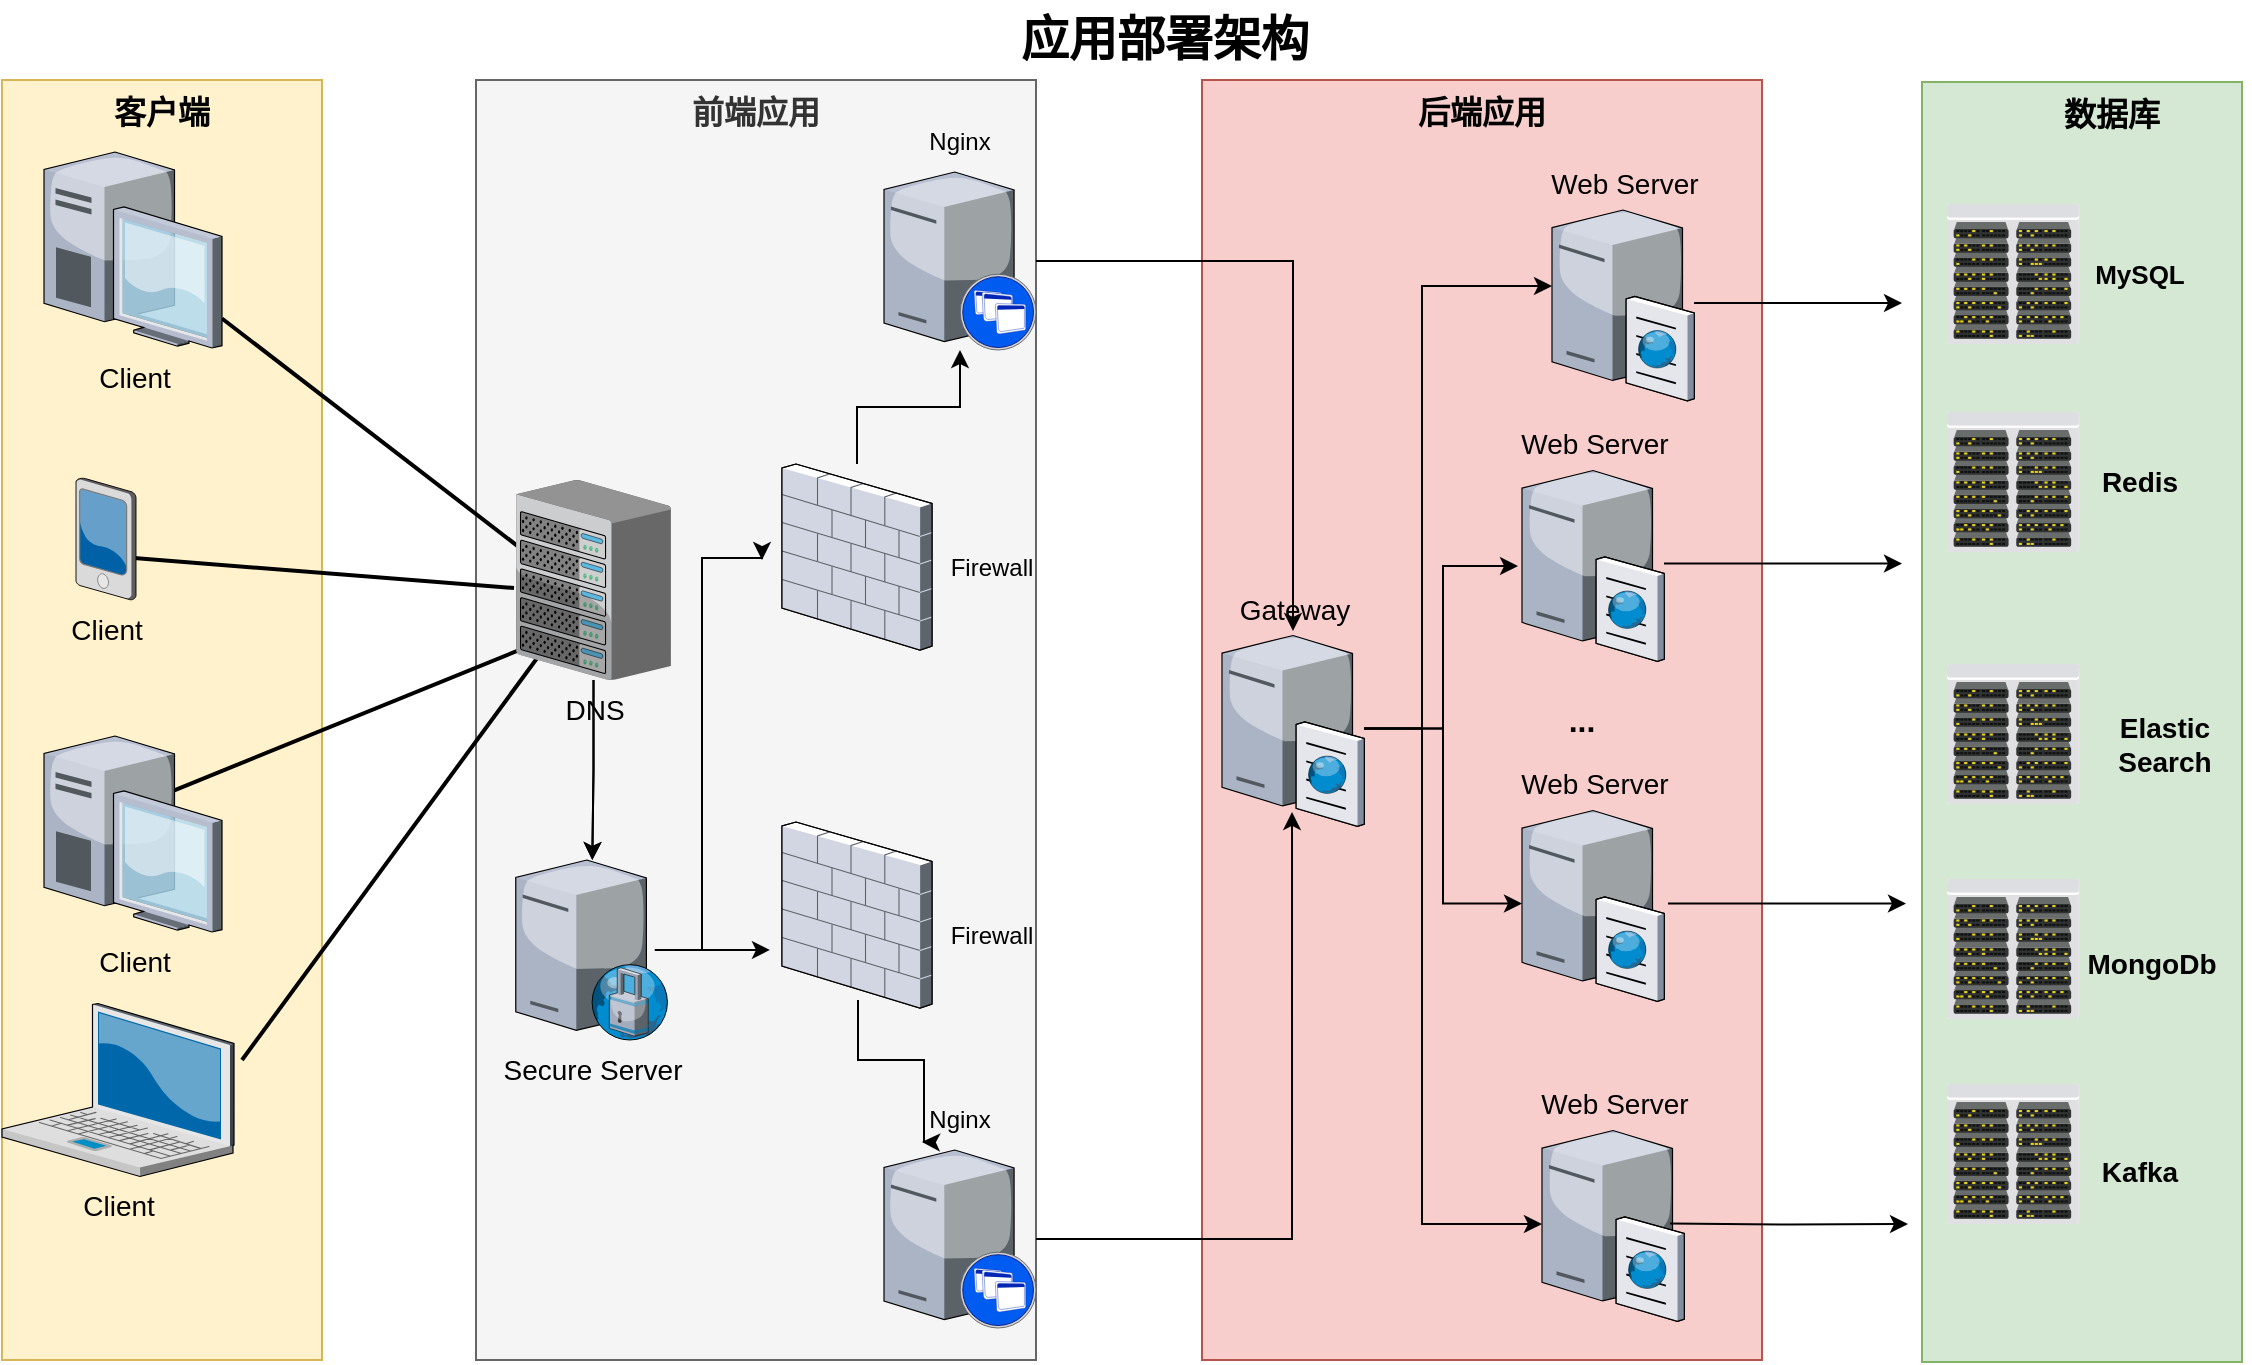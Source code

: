 <mxfile version="24.7.17">
  <diagram name="Page-1" id="e3a06f82-3646-2815-327d-82caf3d4e204">
    <mxGraphModel dx="1434" dy="746" grid="1" gridSize="10" guides="1" tooltips="1" connect="1" arrows="1" fold="1" page="1" pageScale="1.5" pageWidth="1169" pageHeight="826" background="none" math="0" shadow="0">
      <root>
        <mxCell id="0" style=";html=1;" />
        <mxCell id="1" style=";html=1;" parent="0" />
        <mxCell id="6a7d8f32e03d9370-61" value="&lt;font style=&quot;font-size: 16px;&quot;&gt;&lt;b&gt;后端应用&lt;/b&gt;&lt;/font&gt;" style="whiteSpace=wrap;html=1;fillColor=#f8cecc;fontSize=14;strokeColor=#b85450;verticalAlign=top;" parent="1" vertex="1">
          <mxGeometry x="960" y="120" width="280" height="640" as="geometry" />
        </mxCell>
        <mxCell id="6a7d8f32e03d9370-59" value="&lt;font style=&quot;font-size: 16px;&quot;&gt;&lt;b&gt;前端应用&lt;/b&gt;&lt;/font&gt;" style="whiteSpace=wrap;html=1;fillColor=#f5f5f5;fontSize=14;strokeColor=#666666;verticalAlign=top;fontColor=#333333;" parent="1" vertex="1">
          <mxGeometry x="597" y="120" width="280" height="640" as="geometry" />
        </mxCell>
        <mxCell id="6a7d8f32e03d9370-57" value="&lt;b&gt;&lt;font style=&quot;font-size: 16px;&quot;&gt;客户端&lt;/font&gt;&lt;/b&gt;" style="whiteSpace=wrap;html=1;fillColor=#fff2cc;fontSize=14;strokeColor=#d6b656;verticalAlign=top;" parent="1" vertex="1">
          <mxGeometry x="360" y="120" width="160" height="640" as="geometry" />
        </mxCell>
        <mxCell id="6a7d8f32e03d9370-35" style="edgeStyle=none;rounded=0;html=1;startSize=10;endSize=10;jettySize=auto;orthogonalLoop=1;fontSize=14;endArrow=none;endFill=0;strokeWidth=2;entryX=0.205;entryY=0.818;entryDx=0;entryDy=0;entryPerimeter=0;" parent="1" target="6a7d8f32e03d9370-16" edge="1">
          <mxGeometry relative="1" as="geometry">
            <mxPoint x="480" y="610" as="sourcePoint" />
            <mxPoint x="637" y="693.32" as="targetPoint" />
          </mxGeometry>
        </mxCell>
        <mxCell id="6a7d8f32e03d9370-2" value="Client" style="verticalLabelPosition=bottom;aspect=fixed;html=1;verticalAlign=top;strokeColor=none;shape=mxgraph.citrix.laptop_2;fillColor=#66B2FF;gradientColor=#0066CC;fontSize=14;" parent="1" vertex="1">
          <mxGeometry x="360.0" y="581.75" width="116" height="86.5" as="geometry" />
        </mxCell>
        <mxCell id="6a7d8f32e03d9370-34" style="edgeStyle=none;rounded=0;html=1;startSize=10;endSize=10;jettySize=auto;orthogonalLoop=1;fontSize=14;endArrow=none;endFill=0;strokeWidth=2;entryX=0.098;entryY=0.826;entryDx=0;entryDy=0;entryPerimeter=0;exitX=0.708;exitY=0.286;exitDx=0;exitDy=0;exitPerimeter=0;" parent="1" source="6a7d8f32e03d9370-3" target="6a7d8f32e03d9370-16" edge="1">
          <mxGeometry relative="1" as="geometry">
            <mxPoint x="450" y="490" as="sourcePoint" />
            <mxPoint x="640" y="540" as="targetPoint" />
          </mxGeometry>
        </mxCell>
        <mxCell id="6a7d8f32e03d9370-3" value="Client" style="verticalLabelPosition=bottom;aspect=fixed;html=1;verticalAlign=top;strokeColor=none;shape=mxgraph.citrix.desktop;fillColor=#66B2FF;gradientColor=#0066CC;fontSize=14;" parent="1" vertex="1">
          <mxGeometry x="381.0" y="448.0" width="89" height="98" as="geometry" />
        </mxCell>
        <mxCell id="6a7d8f32e03d9370-33" style="edgeStyle=none;rounded=0;html=1;startSize=10;endSize=10;jettySize=auto;orthogonalLoop=1;fontSize=14;endArrow=none;endFill=0;strokeWidth=2;exitX=0.9;exitY=0.492;exitDx=0;exitDy=0;exitPerimeter=0;entryX=-0.013;entryY=0.54;entryDx=0;entryDy=0;entryPerimeter=0;" parent="1" target="6a7d8f32e03d9370-16" edge="1">
          <mxGeometry relative="1" as="geometry">
            <mxPoint x="426.02" y="359.022" as="sourcePoint" />
            <mxPoint x="649.042" y="336.2" as="targetPoint" />
          </mxGeometry>
        </mxCell>
        <mxCell id="6a7d8f32e03d9370-32" style="edgeStyle=none;rounded=0;html=1;startSize=10;endSize=10;jettySize=auto;orthogonalLoop=1;fontSize=14;endArrow=none;endFill=0;strokeWidth=2;entryX=0.156;entryY=0.417;entryDx=0;entryDy=0;entryPerimeter=0;" parent="1" source="6a7d8f32e03d9370-5" target="6a7d8f32e03d9370-16" edge="1">
          <mxGeometry relative="1" as="geometry" />
        </mxCell>
        <mxCell id="6a7d8f32e03d9370-5" value="Client" style="verticalLabelPosition=bottom;aspect=fixed;html=1;verticalAlign=top;strokeColor=none;shape=mxgraph.citrix.desktop;fillColor=#66B2FF;gradientColor=#0066CC;fontSize=14;" parent="1" vertex="1">
          <mxGeometry x="381.0" y="156.0" width="89" height="98" as="geometry" />
        </mxCell>
        <mxCell id="6a7d8f32e03d9370-6" value="Client" style="verticalLabelPosition=bottom;aspect=fixed;html=1;verticalAlign=top;strokeColor=none;shape=mxgraph.citrix.pda;fillColor=#66B2FF;gradientColor=#0066CC;fontSize=14;" parent="1" vertex="1">
          <mxGeometry x="397.0" y="319" width="30" height="61" as="geometry" />
        </mxCell>
        <mxCell id="6a7d8f32e03d9370-11" value="" style="verticalLabelPosition=bottom;aspect=fixed;html=1;verticalAlign=top;strokeColor=none;shape=mxgraph.citrix.xenapp_server;fillColor=#66B2FF;gradientColor=#0066CC;fontSize=14;" parent="1" vertex="1">
          <mxGeometry x="801.0" y="655" width="76" height="89" as="geometry" />
        </mxCell>
        <mxCell id="07MpoBeY5wm7lqhEivzJ-26" style="edgeStyle=orthogonalEdgeStyle;rounded=0;orthogonalLoop=1;jettySize=auto;html=1;" edge="1" parent="1" source="6a7d8f32e03d9370-12" target="07MpoBeY5wm7lqhEivzJ-25">
          <mxGeometry relative="1" as="geometry" />
        </mxCell>
        <mxCell id="6a7d8f32e03d9370-12" value="" style="verticalLabelPosition=bottom;aspect=fixed;html=1;verticalAlign=top;strokeColor=none;shape=mxgraph.citrix.xenapp_server;fillColor=#66B2FF;gradientColor=#0066CC;fontSize=14;" parent="1" vertex="1">
          <mxGeometry x="801.0" y="166" width="76" height="89" as="geometry" />
        </mxCell>
        <mxCell id="07MpoBeY5wm7lqhEivzJ-51" style="edgeStyle=orthogonalEdgeStyle;rounded=0;orthogonalLoop=1;jettySize=auto;html=1;" edge="1" parent="1" source="6a7d8f32e03d9370-15">
          <mxGeometry relative="1" as="geometry">
            <mxPoint x="1310" y="231.5" as="targetPoint" />
          </mxGeometry>
        </mxCell>
        <mxCell id="6a7d8f32e03d9370-15" value="Web Server" style="verticalLabelPosition=top;aspect=fixed;html=1;verticalAlign=bottom;strokeColor=none;shape=mxgraph.citrix.cache_server;fillColor=#66B2FF;gradientColor=#0066CC;fontSize=14;labelPosition=center;align=center;" parent="1" vertex="1">
          <mxGeometry x="1135" y="182.75" width="71" height="97.5" as="geometry" />
        </mxCell>
        <mxCell id="07MpoBeY5wm7lqhEivzJ-1" style="edgeStyle=orthogonalEdgeStyle;rounded=0;orthogonalLoop=1;jettySize=auto;html=1;" edge="1" parent="1" source="6a7d8f32e03d9370-16" target="6a7d8f32e03d9370-25">
          <mxGeometry relative="1" as="geometry" />
        </mxCell>
        <mxCell id="07MpoBeY5wm7lqhEivzJ-49" value="" style="edgeStyle=orthogonalEdgeStyle;rounded=0;orthogonalLoop=1;jettySize=auto;html=1;" edge="1" parent="1" source="6a7d8f32e03d9370-16" target="6a7d8f32e03d9370-25">
          <mxGeometry relative="1" as="geometry" />
        </mxCell>
        <mxCell id="6a7d8f32e03d9370-16" value="DNS" style="verticalLabelPosition=bottom;aspect=fixed;html=1;verticalAlign=top;strokeColor=none;shape=mxgraph.citrix.chassis;fillColor=#66B2FF;gradientColor=#0066CC;fontSize=14;" parent="1" vertex="1">
          <mxGeometry x="617" y="320" width="77.46" height="100" as="geometry" />
        </mxCell>
        <mxCell id="6a7d8f32e03d9370-19" value="" style="verticalLabelPosition=bottom;aspect=fixed;html=1;verticalAlign=top;strokeColor=none;shape=mxgraph.citrix.firewall;fillColor=#66B2FF;gradientColor=#0066CC;fontSize=14;" parent="1" vertex="1">
          <mxGeometry x="750" y="491" width="75" height="93" as="geometry" />
        </mxCell>
        <mxCell id="6a7d8f32e03d9370-25" value="Secure Server" style="verticalLabelPosition=bottom;aspect=fixed;html=1;verticalAlign=top;strokeColor=none;shape=mxgraph.citrix.proxy_server;fillColor=#66B2FF;gradientColor=#0066CC;fontSize=14;" parent="1" vertex="1">
          <mxGeometry x="616.88" y="510" width="76.5" height="90" as="geometry" />
        </mxCell>
        <mxCell id="6a7d8f32e03d9370-62" value="应用部署架构" style="text;strokeColor=none;fillColor=none;html=1;fontSize=24;fontStyle=1;verticalAlign=middle;align=center;" parent="1" vertex="1">
          <mxGeometry x="510" y="80" width="861" height="40" as="geometry" />
        </mxCell>
        <mxCell id="07MpoBeY5wm7lqhEivzJ-8" style="edgeStyle=orthogonalEdgeStyle;rounded=0;orthogonalLoop=1;jettySize=auto;html=1;" edge="1" parent="1" source="07MpoBeY5wm7lqhEivzJ-3" target="6a7d8f32e03d9370-12">
          <mxGeometry relative="1" as="geometry" />
        </mxCell>
        <mxCell id="07MpoBeY5wm7lqhEivzJ-3" value="" style="verticalLabelPosition=bottom;aspect=fixed;html=1;verticalAlign=top;strokeColor=none;shape=mxgraph.citrix.firewall;fillColor=#66B2FF;gradientColor=#0066CC;fontSize=14;" vertex="1" parent="1">
          <mxGeometry x="750" y="312" width="75" height="93" as="geometry" />
        </mxCell>
        <mxCell id="07MpoBeY5wm7lqhEivzJ-5" style="edgeStyle=orthogonalEdgeStyle;rounded=0;orthogonalLoop=1;jettySize=auto;html=1;" edge="1" parent="1" source="6a7d8f32e03d9370-25">
          <mxGeometry relative="1" as="geometry">
            <mxPoint x="740" y="360" as="targetPoint" />
            <Array as="points">
              <mxPoint x="710" y="555" />
              <mxPoint x="710" y="359" />
            </Array>
          </mxGeometry>
        </mxCell>
        <mxCell id="07MpoBeY5wm7lqhEivzJ-6" style="edgeStyle=orthogonalEdgeStyle;rounded=0;orthogonalLoop=1;jettySize=auto;html=1;entryX=0.013;entryY=0.688;entryDx=0;entryDy=0;entryPerimeter=0;" edge="1" parent="1">
          <mxGeometry relative="1" as="geometry">
            <mxPoint x="686.38" y="554.984" as="sourcePoint" />
            <mxPoint x="743.975" y="554.984" as="targetPoint" />
          </mxGeometry>
        </mxCell>
        <mxCell id="07MpoBeY5wm7lqhEivzJ-9" value="" style="rounded=0;whiteSpace=wrap;html=1;fillColor=#d5e8d4;strokeColor=#82b366;" vertex="1" parent="1">
          <mxGeometry x="1320" y="121" width="160" height="640" as="geometry" />
        </mxCell>
        <mxCell id="07MpoBeY5wm7lqhEivzJ-7" style="edgeStyle=orthogonalEdgeStyle;rounded=0;orthogonalLoop=1;jettySize=auto;html=1;entryX=0.25;entryY=0.112;entryDx=0;entryDy=0;entryPerimeter=0;" edge="1" parent="1">
          <mxGeometry relative="1" as="geometry">
            <mxPoint x="788" y="580" as="sourcePoint" />
            <mxPoint x="820" y="650.968" as="targetPoint" />
            <Array as="points">
              <mxPoint x="788" y="610" />
              <mxPoint x="821" y="610" />
            </Array>
          </mxGeometry>
        </mxCell>
        <mxCell id="07MpoBeY5wm7lqhEivzJ-10" value="&lt;font style=&quot;font-size: 16px;&quot;&gt;&lt;b&gt;数据库&lt;/b&gt;&lt;/font&gt;" style="text;html=1;align=center;verticalAlign=middle;whiteSpace=wrap;rounded=0;" vertex="1" parent="1">
          <mxGeometry x="1385" y="122" width="60" height="30" as="geometry" />
        </mxCell>
        <mxCell id="07MpoBeY5wm7lqhEivzJ-12" value="" style="verticalLabelPosition=bottom;sketch=0;aspect=fixed;html=1;verticalAlign=top;strokeColor=none;align=center;outlineConnect=0;shape=mxgraph.citrix.datacenter;" vertex="1" parent="1">
          <mxGeometry x="1332.5" y="182" width="66.11" height="70" as="geometry" />
        </mxCell>
        <mxCell id="07MpoBeY5wm7lqhEivzJ-15" value="&lt;font style=&quot;font-size: 13px;&quot;&gt;&lt;b&gt;MySQL&lt;/b&gt;&lt;/font&gt;" style="text;html=1;align=center;verticalAlign=middle;whiteSpace=wrap;rounded=0;" vertex="1" parent="1">
          <mxGeometry x="1398.61" y="202" width="60" height="30" as="geometry" />
        </mxCell>
        <mxCell id="07MpoBeY5wm7lqhEivzJ-16" value="&lt;font style=&quot;font-size: 14px;&quot;&gt;&lt;b&gt;Redis&lt;/b&gt;&lt;/font&gt;" style="text;html=1;align=center;verticalAlign=middle;whiteSpace=wrap;rounded=0;" vertex="1" parent="1">
          <mxGeometry x="1398.61" y="306" width="60" height="30" as="geometry" />
        </mxCell>
        <mxCell id="07MpoBeY5wm7lqhEivzJ-17" value="&lt;font style=&quot;font-size: 14px;&quot;&gt;&lt;b&gt;Elastic Search&lt;/b&gt;&lt;/font&gt;" style="text;html=1;align=center;verticalAlign=middle;whiteSpace=wrap;rounded=0;" vertex="1" parent="1">
          <mxGeometry x="1398.61" y="437.25" width="85" height="30" as="geometry" />
        </mxCell>
        <mxCell id="07MpoBeY5wm7lqhEivzJ-19" value="&lt;font style=&quot;font-size: 14px;&quot;&gt;&lt;b&gt;MongoDb&lt;/b&gt;&lt;/font&gt;" style="text;html=1;align=center;verticalAlign=middle;whiteSpace=wrap;rounded=0;" vertex="1" parent="1">
          <mxGeometry x="1404.61" y="547" width="60" height="30" as="geometry" />
        </mxCell>
        <mxCell id="07MpoBeY5wm7lqhEivzJ-21" value="&lt;font style=&quot;font-size: 14px;&quot;&gt;&lt;b&gt;Kafka&lt;/b&gt;&lt;/font&gt;" style="text;html=1;align=center;verticalAlign=middle;whiteSpace=wrap;rounded=0;" vertex="1" parent="1">
          <mxGeometry x="1398.61" y="651" width="60" height="30" as="geometry" />
        </mxCell>
        <mxCell id="07MpoBeY5wm7lqhEivzJ-52" style="edgeStyle=orthogonalEdgeStyle;rounded=0;orthogonalLoop=1;jettySize=auto;html=1;" edge="1" parent="1" source="07MpoBeY5wm7lqhEivzJ-22">
          <mxGeometry relative="1" as="geometry">
            <mxPoint x="1310" y="361.75" as="targetPoint" />
          </mxGeometry>
        </mxCell>
        <mxCell id="07MpoBeY5wm7lqhEivzJ-22" value="Web Server" style="verticalLabelPosition=top;aspect=fixed;html=1;verticalAlign=bottom;strokeColor=none;shape=mxgraph.citrix.cache_server;fillColor=#66B2FF;gradientColor=#0066CC;fontSize=14;labelPosition=center;align=center;" vertex="1" parent="1">
          <mxGeometry x="1120" y="313" width="71" height="97.5" as="geometry" />
        </mxCell>
        <mxCell id="07MpoBeY5wm7lqhEivzJ-53" style="edgeStyle=orthogonalEdgeStyle;rounded=0;orthogonalLoop=1;jettySize=auto;html=1;" edge="1" parent="1">
          <mxGeometry relative="1" as="geometry">
            <mxPoint x="1312" y="531.75" as="targetPoint" />
            <mxPoint x="1193" y="531.8" as="sourcePoint" />
          </mxGeometry>
        </mxCell>
        <mxCell id="07MpoBeY5wm7lqhEivzJ-23" value="Web Server" style="verticalLabelPosition=top;aspect=fixed;html=1;verticalAlign=bottom;strokeColor=none;shape=mxgraph.citrix.cache_server;fillColor=#66B2FF;gradientColor=#0066CC;fontSize=14;labelPosition=center;align=center;" vertex="1" parent="1">
          <mxGeometry x="1120" y="483" width="71" height="97.5" as="geometry" />
        </mxCell>
        <mxCell id="07MpoBeY5wm7lqhEivzJ-24" value="Web Server" style="verticalLabelPosition=top;aspect=fixed;html=1;verticalAlign=bottom;strokeColor=none;shape=mxgraph.citrix.cache_server;fillColor=#66B2FF;gradientColor=#0066CC;fontSize=14;labelPosition=center;align=center;" vertex="1" parent="1">
          <mxGeometry x="1130" y="643" width="71" height="97.5" as="geometry" />
        </mxCell>
        <mxCell id="07MpoBeY5wm7lqhEivzJ-28" style="edgeStyle=orthogonalEdgeStyle;rounded=0;orthogonalLoop=1;jettySize=auto;html=1;" edge="1" parent="1" source="07MpoBeY5wm7lqhEivzJ-25" target="6a7d8f32e03d9370-15">
          <mxGeometry relative="1" as="geometry">
            <Array as="points">
              <mxPoint x="1070" y="444" />
              <mxPoint x="1070" y="223" />
            </Array>
          </mxGeometry>
        </mxCell>
        <mxCell id="07MpoBeY5wm7lqhEivzJ-30" style="edgeStyle=orthogonalEdgeStyle;rounded=0;orthogonalLoop=1;jettySize=auto;html=1;" edge="1" parent="1" source="07MpoBeY5wm7lqhEivzJ-25" target="07MpoBeY5wm7lqhEivzJ-24">
          <mxGeometry relative="1" as="geometry">
            <Array as="points">
              <mxPoint x="1070" y="444" />
              <mxPoint x="1070" y="692" />
            </Array>
          </mxGeometry>
        </mxCell>
        <mxCell id="07MpoBeY5wm7lqhEivzJ-31" style="edgeStyle=orthogonalEdgeStyle;rounded=0;orthogonalLoop=1;jettySize=auto;html=1;" edge="1" parent="1" source="07MpoBeY5wm7lqhEivzJ-25" target="07MpoBeY5wm7lqhEivzJ-23">
          <mxGeometry relative="1" as="geometry" />
        </mxCell>
        <mxCell id="07MpoBeY5wm7lqhEivzJ-25" value="Gateway" style="verticalLabelPosition=top;aspect=fixed;html=1;verticalAlign=bottom;strokeColor=none;shape=mxgraph.citrix.cache_server;fillColor=#66B2FF;gradientColor=#0066CC;fontSize=14;labelPosition=center;align=center;" vertex="1" parent="1">
          <mxGeometry x="970" y="395.5" width="71" height="97.5" as="geometry" />
        </mxCell>
        <mxCell id="07MpoBeY5wm7lqhEivzJ-27" style="edgeStyle=orthogonalEdgeStyle;rounded=0;orthogonalLoop=1;jettySize=auto;html=1;entryX=0.493;entryY=0.928;entryDx=0;entryDy=0;entryPerimeter=0;" edge="1" parent="1" source="6a7d8f32e03d9370-11" target="07MpoBeY5wm7lqhEivzJ-25">
          <mxGeometry relative="1" as="geometry" />
        </mxCell>
        <mxCell id="07MpoBeY5wm7lqhEivzJ-29" style="edgeStyle=orthogonalEdgeStyle;rounded=0;orthogonalLoop=1;jettySize=auto;html=1;entryX=-0.028;entryY=0.513;entryDx=0;entryDy=0;entryPerimeter=0;" edge="1" parent="1" source="07MpoBeY5wm7lqhEivzJ-25" target="07MpoBeY5wm7lqhEivzJ-22">
          <mxGeometry relative="1" as="geometry" />
        </mxCell>
        <mxCell id="07MpoBeY5wm7lqhEivzJ-39" value="Firewall" style="text;html=1;align=center;verticalAlign=middle;whiteSpace=wrap;rounded=0;" vertex="1" parent="1">
          <mxGeometry x="825" y="349" width="60" height="30" as="geometry" />
        </mxCell>
        <mxCell id="07MpoBeY5wm7lqhEivzJ-40" value="Firewall" style="text;html=1;align=center;verticalAlign=middle;whiteSpace=wrap;rounded=0;" vertex="1" parent="1">
          <mxGeometry x="825" y="533" width="60" height="30" as="geometry" />
        </mxCell>
        <mxCell id="07MpoBeY5wm7lqhEivzJ-41" value="Nginx" style="text;html=1;align=center;verticalAlign=middle;whiteSpace=wrap;rounded=0;" vertex="1" parent="1">
          <mxGeometry x="809" y="136" width="60" height="30" as="geometry" />
        </mxCell>
        <mxCell id="07MpoBeY5wm7lqhEivzJ-42" value="Nginx" style="text;html=1;align=center;verticalAlign=middle;whiteSpace=wrap;rounded=0;" vertex="1" parent="1">
          <mxGeometry x="809" y="625" width="60" height="30" as="geometry" />
        </mxCell>
        <mxCell id="07MpoBeY5wm7lqhEivzJ-44" value="" style="verticalLabelPosition=bottom;sketch=0;aspect=fixed;html=1;verticalAlign=top;strokeColor=none;align=center;outlineConnect=0;shape=mxgraph.citrix.datacenter;" vertex="1" parent="1">
          <mxGeometry x="1332.5" y="286" width="66.11" height="70" as="geometry" />
        </mxCell>
        <mxCell id="07MpoBeY5wm7lqhEivzJ-45" value="" style="verticalLabelPosition=bottom;sketch=0;aspect=fixed;html=1;verticalAlign=top;strokeColor=none;align=center;outlineConnect=0;shape=mxgraph.citrix.datacenter;" vertex="1" parent="1">
          <mxGeometry x="1332.5" y="412" width="66.11" height="70" as="geometry" />
        </mxCell>
        <mxCell id="07MpoBeY5wm7lqhEivzJ-46" value="" style="verticalLabelPosition=bottom;sketch=0;aspect=fixed;html=1;verticalAlign=top;strokeColor=none;align=center;outlineConnect=0;shape=mxgraph.citrix.datacenter;" vertex="1" parent="1">
          <mxGeometry x="1332.5" y="519.5" width="66.11" height="70" as="geometry" />
        </mxCell>
        <mxCell id="07MpoBeY5wm7lqhEivzJ-47" value="" style="verticalLabelPosition=bottom;sketch=0;aspect=fixed;html=1;verticalAlign=top;strokeColor=none;align=center;outlineConnect=0;shape=mxgraph.citrix.datacenter;" vertex="1" parent="1">
          <mxGeometry x="1332.5" y="622" width="66.11" height="70" as="geometry" />
        </mxCell>
        <mxCell id="07MpoBeY5wm7lqhEivzJ-50" value="&lt;font style=&quot;font-size: 16px;&quot;&gt;&lt;b&gt;...&lt;/b&gt;&lt;/font&gt;" style="text;html=1;align=center;verticalAlign=middle;whiteSpace=wrap;rounded=0;" vertex="1" parent="1">
          <mxGeometry x="1120" y="425" width="60" height="30" as="geometry" />
        </mxCell>
        <mxCell id="07MpoBeY5wm7lqhEivzJ-54" style="edgeStyle=orthogonalEdgeStyle;rounded=0;orthogonalLoop=1;jettySize=auto;html=1;" edge="1" parent="1">
          <mxGeometry relative="1" as="geometry">
            <mxPoint x="1194" y="691.8" as="sourcePoint" />
            <mxPoint x="1313" y="692" as="targetPoint" />
          </mxGeometry>
        </mxCell>
      </root>
    </mxGraphModel>
  </diagram>
</mxfile>
